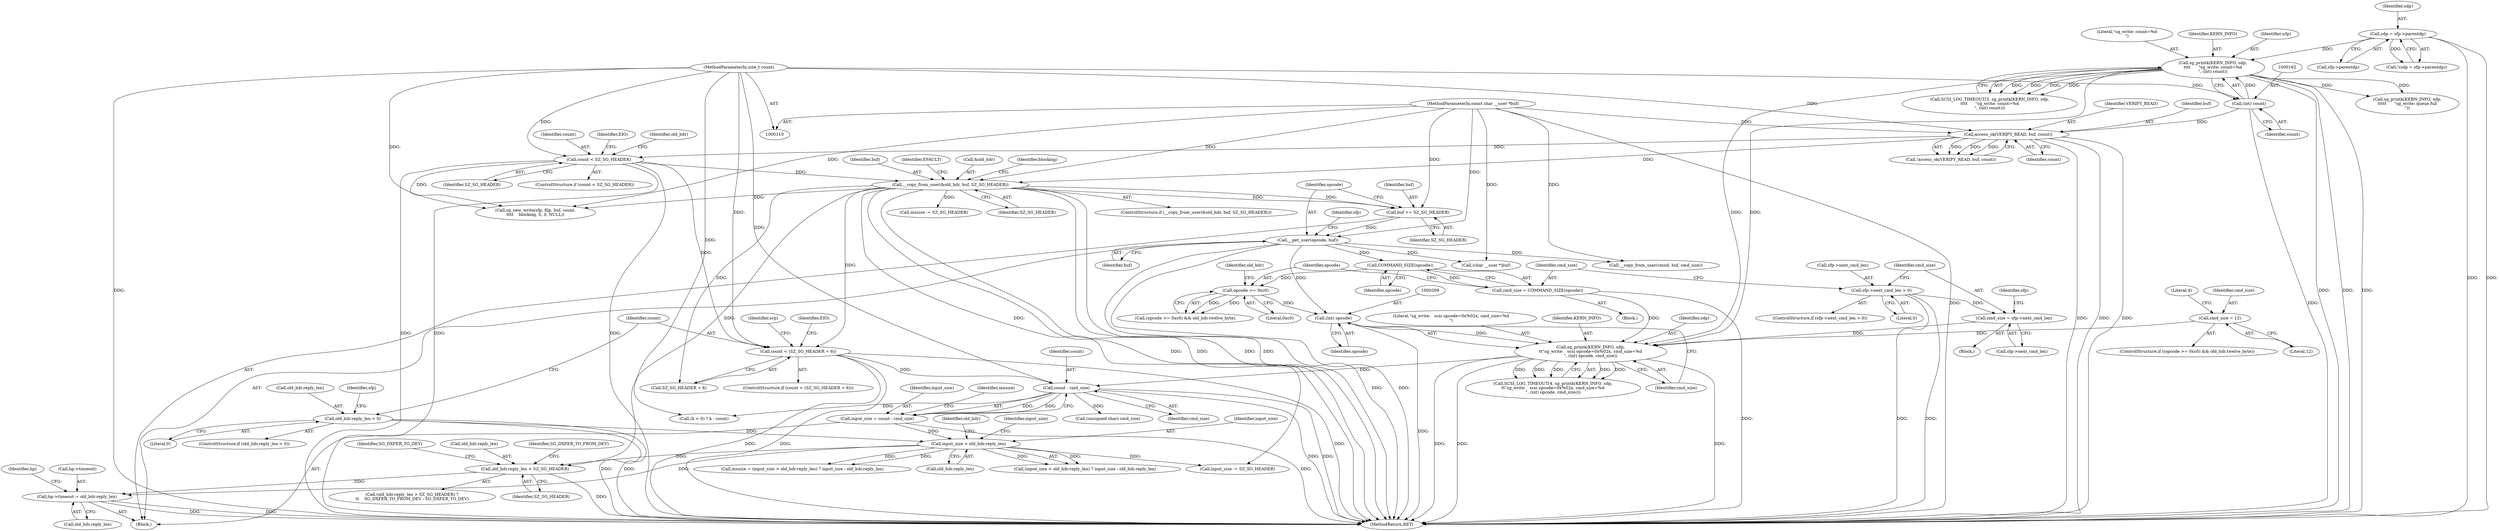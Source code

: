 digraph "0_linux_128394eff343fc6d2f32172f03e24829539c5835_0@pointer" {
"1000438" [label="(Call,hp->timeout = old_hdr.reply_len)"];
"1000383" [label="(Call,old_hdr.reply_len > SZ_SG_HEADER)"];
"1000320" [label="(Call,input_size > old_hdr.reply_len)"];
"1000312" [label="(Call,input_size = count - cmd_size)"];
"1000314" [label="(Call,count - cmd_size)"];
"1000238" [label="(Call,count < (SZ_SG_HEADER + 6))"];
"1000198" [label="(Call,count < SZ_SG_HEADER)"];
"1000190" [label="(Call,access_ok(VERIFY_READ, buf, count))"];
"1000112" [label="(MethodParameterIn,const char __user *buf)"];
"1000161" [label="(Call,(int) count)"];
"1000113" [label="(MethodParameterIn,size_t count)"];
"1000205" [label="(Call,__copy_from_user(&old_hdr, buf, SZ_SG_HEADER))"];
"1000304" [label="(Call,sg_printk(KERN_INFO, sdp,\n\t\t\"sg_write:   scsi opcode=0x%02x, cmd_size=%d\n\", (int) opcode, cmd_size))"];
"1000157" [label="(Call,sg_printk(KERN_INFO, sdp,\n\t\t\t\t      \"sg_write: count=%d\n\", (int) count))"];
"1000147" [label="(Call,sdp = sfp->parentdp)"];
"1000308" [label="(Call,(int) opcode)"];
"1000293" [label="(Call,opcode >= 0xc0)"];
"1000289" [label="(Call,COMMAND_SIZE(opcode))"];
"1000265" [label="(Call,__get_user(opcode, buf))"];
"1000262" [label="(Call,buf += SZ_SG_HEADER)"];
"1000287" [label="(Call,cmd_size = COMMAND_SIZE(opcode))"];
"1000275" [label="(Call,cmd_size = sfp->next_cmd_len)"];
"1000269" [label="(Call,sfp->next_cmd_len > 0)"];
"1000299" [label="(Call,cmd_size = 12)"];
"1000222" [label="(Call,old_hdr.reply_len < 0)"];
"1000423" [label="(Call,(char __user *)buf)"];
"1000263" [label="(Identifier,buf)"];
"1000274" [label="(Block,)"];
"1000501" [label="(Call,(k < 0) ? k : count)"];
"1000249" [label="(Identifier,srp)"];
"1000163" [label="(Identifier,count)"];
"1000245" [label="(Identifier,EIO)"];
"1000191" [label="(Identifier,VERIFY_READ)"];
"1000384" [label="(Call,old_hdr.reply_len)"];
"1000161" [label="(Call,(int) count)"];
"1000320" [label="(Call,input_size > old_hdr.reply_len)"];
"1000303" [label="(Literal,4)"];
"1000199" [label="(Identifier,count)"];
"1000266" [label="(Identifier,opcode)"];
"1000297" [label="(Identifier,old_hdr)"];
"1000192" [label="(Identifier,buf)"];
"1000229" [label="(Identifier,sfp)"];
"1000291" [label="(ControlStructure,if ((opcode >= 0xc0) && old_hdr.twelve_byte))"];
"1000292" [label="(Call,(opcode >= 0xc0) && old_hdr.twelve_byte)"];
"1000275" [label="(Call,cmd_size = sfp->next_cmd_len)"];
"1000439" [label="(Call,hp->timeout)"];
"1000304" [label="(Call,sg_printk(KERN_INFO, sdp,\n\t\t\"sg_write:   scsi opcode=0x%02x, cmd_size=%d\n\", (int) opcode, cmd_size))"];
"1000239" [label="(Identifier,count)"];
"1000312" [label="(Call,input_size = count - cmd_size)"];
"1000282" [label="(Identifier,sfp)"];
"1000270" [label="(Call,sfp->next_cmd_len)"];
"1000222" [label="(Call,old_hdr.reply_len < 0)"];
"1000327" [label="(Identifier,old_hdr)"];
"1000463" [label="(Call,__copy_from_user(cmnd, buf, cmd_size))"];
"1000147" [label="(Call,sdp = sfp->parentdp)"];
"1000438" [label="(Call,hp->timeout = old_hdr.reply_len)"];
"1000212" [label="(Identifier,EFAULT)"];
"1000228" [label="(Call,sg_new_write(sfp, filp, buf, count,\n\t\t\t\t    blocking, 0, 0, NULL))"];
"1000306" [label="(Identifier,sdp)"];
"1000361" [label="(Call,(unsigned char) cmd_size)"];
"1000293" [label="(Call,opcode >= 0xc0)"];
"1000300" [label="(Identifier,cmd_size)"];
"1000382" [label="(Call,(old_hdr.reply_len > SZ_SG_HEADER) ?\n\t\t    SG_DXFER_TO_FROM_DEV : SG_DXFER_TO_DEV)"];
"1000288" [label="(Identifier,cmd_size)"];
"1000294" [label="(Identifier,opcode)"];
"1000277" [label="(Call,sfp->next_cmd_len)"];
"1000286" [label="(Block,)"];
"1000203" [label="(Identifier,EIO)"];
"1000148" [label="(Identifier,sdp)"];
"1000299" [label="(Call,cmd_size = 12)"];
"1000205" [label="(Call,__copy_from_user(&old_hdr, buf, SZ_SG_HEADER))"];
"1000329" [label="(Call,mxsize -= SZ_SG_HEADER)"];
"1000290" [label="(Identifier,opcode)"];
"1000318" [label="(Identifier,mxsize)"];
"1000149" [label="(Call,sfp->parentdp)"];
"1000307" [label="(Literal,\"sg_write:   scsi opcode=0x%02x, cmd_size=%d\n\")"];
"1000190" [label="(Call,access_ok(VERIFY_READ, buf, count))"];
"1000313" [label="(Identifier,input_size)"];
"1000287" [label="(Call,cmd_size = COMMAND_SIZE(opcode))"];
"1000221" [label="(ControlStructure,if (old_hdr.reply_len < 0))"];
"1000207" [label="(Identifier,old_hdr)"];
"1000332" [label="(Call,input_size -= SZ_SG_HEADER)"];
"1000237" [label="(ControlStructure,if (count < (SZ_SG_HEADER + 6)))"];
"1000267" [label="(Identifier,buf)"];
"1000387" [label="(Identifier,SZ_SG_HEADER)"];
"1000160" [label="(Literal,\"sg_write: count=%d\n\")"];
"1000240" [label="(Call,SZ_SG_HEADER + 6)"];
"1000268" [label="(ControlStructure,if (sfp->next_cmd_len > 0))"];
"1000507" [label="(MethodReturn,RET)"];
"1000157" [label="(Call,sg_printk(KERN_INFO, sdp,\n\t\t\t\t      \"sg_write: count=%d\n\", (int) count))"];
"1000295" [label="(Literal,0xc0)"];
"1000158" [label="(Identifier,KERN_INFO)"];
"1000302" [label="(Call,SCSI_LOG_TIMEOUT(4, sg_printk(KERN_INFO, sdp,\n\t\t\"sg_write:   scsi opcode=0x%02x, cmd_size=%d\n\", (int) opcode, cmd_size)))"];
"1000311" [label="(Identifier,cmd_size)"];
"1000115" [label="(Block,)"];
"1000315" [label="(Identifier,count)"];
"1000317" [label="(Call,mxsize = (input_size > old_hdr.reply_len) ? input_size : old_hdr.reply_len)"];
"1000189" [label="(Call,!access_ok(VERIFY_READ, buf, count))"];
"1000209" [label="(Identifier,SZ_SG_HEADER)"];
"1000200" [label="(Identifier,SZ_SG_HEADER)"];
"1000314" [label="(Call,count - cmd_size)"];
"1000264" [label="(Identifier,SZ_SG_HEADER)"];
"1000322" [label="(Call,old_hdr.reply_len)"];
"1000206" [label="(Call,&old_hdr)"];
"1000159" [label="(Identifier,sdp)"];
"1000310" [label="(Identifier,opcode)"];
"1000112" [label="(MethodParameterIn,const char __user *buf)"];
"1000325" [label="(Identifier,input_size)"];
"1000223" [label="(Call,old_hdr.reply_len)"];
"1000388" [label="(Identifier,SG_DXFER_TO_FROM_DEV)"];
"1000198" [label="(Call,count < SZ_SG_HEADER)"];
"1000197" [label="(ControlStructure,if (count < SZ_SG_HEADER))"];
"1000269" [label="(Call,sfp->next_cmd_len > 0)"];
"1000273" [label="(Literal,0)"];
"1000146" [label="(Call,!(sdp = sfp->parentdp))"];
"1000265" [label="(Call,__get_user(opcode, buf))"];
"1000155" [label="(Call,SCSI_LOG_TIMEOUT(3, sg_printk(KERN_INFO, sdp,\n\t\t\t\t      \"sg_write: count=%d\n\", (int) count)))"];
"1000271" [label="(Identifier,sfp)"];
"1000204" [label="(ControlStructure,if (__copy_from_user(&old_hdr, buf, SZ_SG_HEADER)))"];
"1000447" [label="(Identifier,hp)"];
"1000214" [label="(Identifier,blocking)"];
"1000383" [label="(Call,old_hdr.reply_len > SZ_SG_HEADER)"];
"1000262" [label="(Call,buf += SZ_SG_HEADER)"];
"1000389" [label="(Identifier,SG_DXFER_TO_DEV)"];
"1000305" [label="(Identifier,KERN_INFO)"];
"1000289" [label="(Call,COMMAND_SIZE(opcode))"];
"1000113" [label="(MethodParameterIn,size_t count)"];
"1000301" [label="(Literal,12)"];
"1000208" [label="(Identifier,buf)"];
"1000238" [label="(Call,count < (SZ_SG_HEADER + 6))"];
"1000308" [label="(Call,(int) opcode)"];
"1000442" [label="(Call,old_hdr.reply_len)"];
"1000193" [label="(Identifier,count)"];
"1000316" [label="(Identifier,cmd_size)"];
"1000321" [label="(Identifier,input_size)"];
"1000319" [label="(Call,(input_size > old_hdr.reply_len) ? input_size : old_hdr.reply_len)"];
"1000276" [label="(Identifier,cmd_size)"];
"1000226" [label="(Literal,0)"];
"1000255" [label="(Call,sg_printk(KERN_INFO, sdp,\n\t\t\t\t\t      \"sg_write: queue full\n\"))"];
"1000438" -> "1000115"  [label="AST: "];
"1000438" -> "1000442"  [label="CFG: "];
"1000439" -> "1000438"  [label="AST: "];
"1000442" -> "1000438"  [label="AST: "];
"1000447" -> "1000438"  [label="CFG: "];
"1000438" -> "1000507"  [label="DDG: "];
"1000438" -> "1000507"  [label="DDG: "];
"1000383" -> "1000438"  [label="DDG: "];
"1000320" -> "1000438"  [label="DDG: "];
"1000383" -> "1000382"  [label="AST: "];
"1000383" -> "1000387"  [label="CFG: "];
"1000384" -> "1000383"  [label="AST: "];
"1000387" -> "1000383"  [label="AST: "];
"1000388" -> "1000383"  [label="CFG: "];
"1000389" -> "1000383"  [label="CFG: "];
"1000383" -> "1000507"  [label="DDG: "];
"1000320" -> "1000383"  [label="DDG: "];
"1000205" -> "1000383"  [label="DDG: "];
"1000320" -> "1000319"  [label="AST: "];
"1000320" -> "1000322"  [label="CFG: "];
"1000321" -> "1000320"  [label="AST: "];
"1000322" -> "1000320"  [label="AST: "];
"1000325" -> "1000320"  [label="CFG: "];
"1000327" -> "1000320"  [label="CFG: "];
"1000320" -> "1000317"  [label="DDG: "];
"1000320" -> "1000317"  [label="DDG: "];
"1000312" -> "1000320"  [label="DDG: "];
"1000222" -> "1000320"  [label="DDG: "];
"1000320" -> "1000319"  [label="DDG: "];
"1000320" -> "1000319"  [label="DDG: "];
"1000320" -> "1000332"  [label="DDG: "];
"1000312" -> "1000115"  [label="AST: "];
"1000312" -> "1000314"  [label="CFG: "];
"1000313" -> "1000312"  [label="AST: "];
"1000314" -> "1000312"  [label="AST: "];
"1000318" -> "1000312"  [label="CFG: "];
"1000312" -> "1000507"  [label="DDG: "];
"1000314" -> "1000312"  [label="DDG: "];
"1000314" -> "1000312"  [label="DDG: "];
"1000314" -> "1000316"  [label="CFG: "];
"1000315" -> "1000314"  [label="AST: "];
"1000316" -> "1000314"  [label="AST: "];
"1000314" -> "1000507"  [label="DDG: "];
"1000314" -> "1000507"  [label="DDG: "];
"1000238" -> "1000314"  [label="DDG: "];
"1000113" -> "1000314"  [label="DDG: "];
"1000304" -> "1000314"  [label="DDG: "];
"1000314" -> "1000361"  [label="DDG: "];
"1000314" -> "1000501"  [label="DDG: "];
"1000238" -> "1000237"  [label="AST: "];
"1000238" -> "1000240"  [label="CFG: "];
"1000239" -> "1000238"  [label="AST: "];
"1000240" -> "1000238"  [label="AST: "];
"1000245" -> "1000238"  [label="CFG: "];
"1000249" -> "1000238"  [label="CFG: "];
"1000238" -> "1000507"  [label="DDG: "];
"1000238" -> "1000507"  [label="DDG: "];
"1000238" -> "1000507"  [label="DDG: "];
"1000198" -> "1000238"  [label="DDG: "];
"1000113" -> "1000238"  [label="DDG: "];
"1000205" -> "1000238"  [label="DDG: "];
"1000198" -> "1000197"  [label="AST: "];
"1000198" -> "1000200"  [label="CFG: "];
"1000199" -> "1000198"  [label="AST: "];
"1000200" -> "1000198"  [label="AST: "];
"1000203" -> "1000198"  [label="CFG: "];
"1000207" -> "1000198"  [label="CFG: "];
"1000198" -> "1000507"  [label="DDG: "];
"1000198" -> "1000507"  [label="DDG: "];
"1000198" -> "1000507"  [label="DDG: "];
"1000190" -> "1000198"  [label="DDG: "];
"1000113" -> "1000198"  [label="DDG: "];
"1000198" -> "1000205"  [label="DDG: "];
"1000198" -> "1000228"  [label="DDG: "];
"1000190" -> "1000189"  [label="AST: "];
"1000190" -> "1000193"  [label="CFG: "];
"1000191" -> "1000190"  [label="AST: "];
"1000192" -> "1000190"  [label="AST: "];
"1000193" -> "1000190"  [label="AST: "];
"1000189" -> "1000190"  [label="CFG: "];
"1000190" -> "1000507"  [label="DDG: "];
"1000190" -> "1000507"  [label="DDG: "];
"1000190" -> "1000507"  [label="DDG: "];
"1000190" -> "1000189"  [label="DDG: "];
"1000190" -> "1000189"  [label="DDG: "];
"1000190" -> "1000189"  [label="DDG: "];
"1000112" -> "1000190"  [label="DDG: "];
"1000161" -> "1000190"  [label="DDG: "];
"1000113" -> "1000190"  [label="DDG: "];
"1000190" -> "1000205"  [label="DDG: "];
"1000112" -> "1000110"  [label="AST: "];
"1000112" -> "1000507"  [label="DDG: "];
"1000112" -> "1000205"  [label="DDG: "];
"1000112" -> "1000228"  [label="DDG: "];
"1000112" -> "1000262"  [label="DDG: "];
"1000112" -> "1000265"  [label="DDG: "];
"1000112" -> "1000423"  [label="DDG: "];
"1000112" -> "1000463"  [label="DDG: "];
"1000161" -> "1000157"  [label="AST: "];
"1000161" -> "1000163"  [label="CFG: "];
"1000162" -> "1000161"  [label="AST: "];
"1000163" -> "1000161"  [label="AST: "];
"1000157" -> "1000161"  [label="CFG: "];
"1000161" -> "1000507"  [label="DDG: "];
"1000161" -> "1000157"  [label="DDG: "];
"1000113" -> "1000161"  [label="DDG: "];
"1000113" -> "1000110"  [label="AST: "];
"1000113" -> "1000507"  [label="DDG: "];
"1000113" -> "1000228"  [label="DDG: "];
"1000113" -> "1000501"  [label="DDG: "];
"1000205" -> "1000204"  [label="AST: "];
"1000205" -> "1000209"  [label="CFG: "];
"1000206" -> "1000205"  [label="AST: "];
"1000208" -> "1000205"  [label="AST: "];
"1000209" -> "1000205"  [label="AST: "];
"1000212" -> "1000205"  [label="CFG: "];
"1000214" -> "1000205"  [label="CFG: "];
"1000205" -> "1000507"  [label="DDG: "];
"1000205" -> "1000507"  [label="DDG: "];
"1000205" -> "1000507"  [label="DDG: "];
"1000205" -> "1000507"  [label="DDG: "];
"1000205" -> "1000228"  [label="DDG: "];
"1000205" -> "1000240"  [label="DDG: "];
"1000205" -> "1000262"  [label="DDG: "];
"1000205" -> "1000262"  [label="DDG: "];
"1000205" -> "1000329"  [label="DDG: "];
"1000205" -> "1000332"  [label="DDG: "];
"1000304" -> "1000302"  [label="AST: "];
"1000304" -> "1000311"  [label="CFG: "];
"1000305" -> "1000304"  [label="AST: "];
"1000306" -> "1000304"  [label="AST: "];
"1000307" -> "1000304"  [label="AST: "];
"1000308" -> "1000304"  [label="AST: "];
"1000311" -> "1000304"  [label="AST: "];
"1000302" -> "1000304"  [label="CFG: "];
"1000304" -> "1000507"  [label="DDG: "];
"1000304" -> "1000507"  [label="DDG: "];
"1000304" -> "1000507"  [label="DDG: "];
"1000304" -> "1000302"  [label="DDG: "];
"1000304" -> "1000302"  [label="DDG: "];
"1000304" -> "1000302"  [label="DDG: "];
"1000304" -> "1000302"  [label="DDG: "];
"1000304" -> "1000302"  [label="DDG: "];
"1000157" -> "1000304"  [label="DDG: "];
"1000157" -> "1000304"  [label="DDG: "];
"1000308" -> "1000304"  [label="DDG: "];
"1000287" -> "1000304"  [label="DDG: "];
"1000275" -> "1000304"  [label="DDG: "];
"1000299" -> "1000304"  [label="DDG: "];
"1000157" -> "1000155"  [label="AST: "];
"1000158" -> "1000157"  [label="AST: "];
"1000159" -> "1000157"  [label="AST: "];
"1000160" -> "1000157"  [label="AST: "];
"1000155" -> "1000157"  [label="CFG: "];
"1000157" -> "1000507"  [label="DDG: "];
"1000157" -> "1000507"  [label="DDG: "];
"1000157" -> "1000507"  [label="DDG: "];
"1000157" -> "1000155"  [label="DDG: "];
"1000157" -> "1000155"  [label="DDG: "];
"1000157" -> "1000155"  [label="DDG: "];
"1000157" -> "1000155"  [label="DDG: "];
"1000147" -> "1000157"  [label="DDG: "];
"1000157" -> "1000255"  [label="DDG: "];
"1000157" -> "1000255"  [label="DDG: "];
"1000147" -> "1000146"  [label="AST: "];
"1000147" -> "1000149"  [label="CFG: "];
"1000148" -> "1000147"  [label="AST: "];
"1000149" -> "1000147"  [label="AST: "];
"1000146" -> "1000147"  [label="CFG: "];
"1000147" -> "1000507"  [label="DDG: "];
"1000147" -> "1000507"  [label="DDG: "];
"1000147" -> "1000146"  [label="DDG: "];
"1000308" -> "1000310"  [label="CFG: "];
"1000309" -> "1000308"  [label="AST: "];
"1000310" -> "1000308"  [label="AST: "];
"1000311" -> "1000308"  [label="CFG: "];
"1000308" -> "1000507"  [label="DDG: "];
"1000293" -> "1000308"  [label="DDG: "];
"1000265" -> "1000308"  [label="DDG: "];
"1000293" -> "1000292"  [label="AST: "];
"1000293" -> "1000295"  [label="CFG: "];
"1000294" -> "1000293"  [label="AST: "];
"1000295" -> "1000293"  [label="AST: "];
"1000297" -> "1000293"  [label="CFG: "];
"1000292" -> "1000293"  [label="CFG: "];
"1000293" -> "1000292"  [label="DDG: "];
"1000293" -> "1000292"  [label="DDG: "];
"1000289" -> "1000293"  [label="DDG: "];
"1000289" -> "1000287"  [label="AST: "];
"1000289" -> "1000290"  [label="CFG: "];
"1000290" -> "1000289"  [label="AST: "];
"1000287" -> "1000289"  [label="CFG: "];
"1000289" -> "1000287"  [label="DDG: "];
"1000265" -> "1000289"  [label="DDG: "];
"1000265" -> "1000115"  [label="AST: "];
"1000265" -> "1000267"  [label="CFG: "];
"1000266" -> "1000265"  [label="AST: "];
"1000267" -> "1000265"  [label="AST: "];
"1000271" -> "1000265"  [label="CFG: "];
"1000265" -> "1000507"  [label="DDG: "];
"1000265" -> "1000507"  [label="DDG: "];
"1000262" -> "1000265"  [label="DDG: "];
"1000265" -> "1000423"  [label="DDG: "];
"1000265" -> "1000463"  [label="DDG: "];
"1000262" -> "1000115"  [label="AST: "];
"1000262" -> "1000264"  [label="CFG: "];
"1000263" -> "1000262"  [label="AST: "];
"1000264" -> "1000262"  [label="AST: "];
"1000266" -> "1000262"  [label="CFG: "];
"1000287" -> "1000286"  [label="AST: "];
"1000288" -> "1000287"  [label="AST: "];
"1000294" -> "1000287"  [label="CFG: "];
"1000287" -> "1000507"  [label="DDG: "];
"1000275" -> "1000274"  [label="AST: "];
"1000275" -> "1000277"  [label="CFG: "];
"1000276" -> "1000275"  [label="AST: "];
"1000277" -> "1000275"  [label="AST: "];
"1000282" -> "1000275"  [label="CFG: "];
"1000269" -> "1000275"  [label="DDG: "];
"1000269" -> "1000268"  [label="AST: "];
"1000269" -> "1000273"  [label="CFG: "];
"1000270" -> "1000269"  [label="AST: "];
"1000273" -> "1000269"  [label="AST: "];
"1000276" -> "1000269"  [label="CFG: "];
"1000288" -> "1000269"  [label="CFG: "];
"1000269" -> "1000507"  [label="DDG: "];
"1000269" -> "1000507"  [label="DDG: "];
"1000299" -> "1000291"  [label="AST: "];
"1000299" -> "1000301"  [label="CFG: "];
"1000300" -> "1000299"  [label="AST: "];
"1000301" -> "1000299"  [label="AST: "];
"1000303" -> "1000299"  [label="CFG: "];
"1000222" -> "1000221"  [label="AST: "];
"1000222" -> "1000226"  [label="CFG: "];
"1000223" -> "1000222"  [label="AST: "];
"1000226" -> "1000222"  [label="AST: "];
"1000229" -> "1000222"  [label="CFG: "];
"1000239" -> "1000222"  [label="CFG: "];
"1000222" -> "1000507"  [label="DDG: "];
"1000222" -> "1000507"  [label="DDG: "];
}
